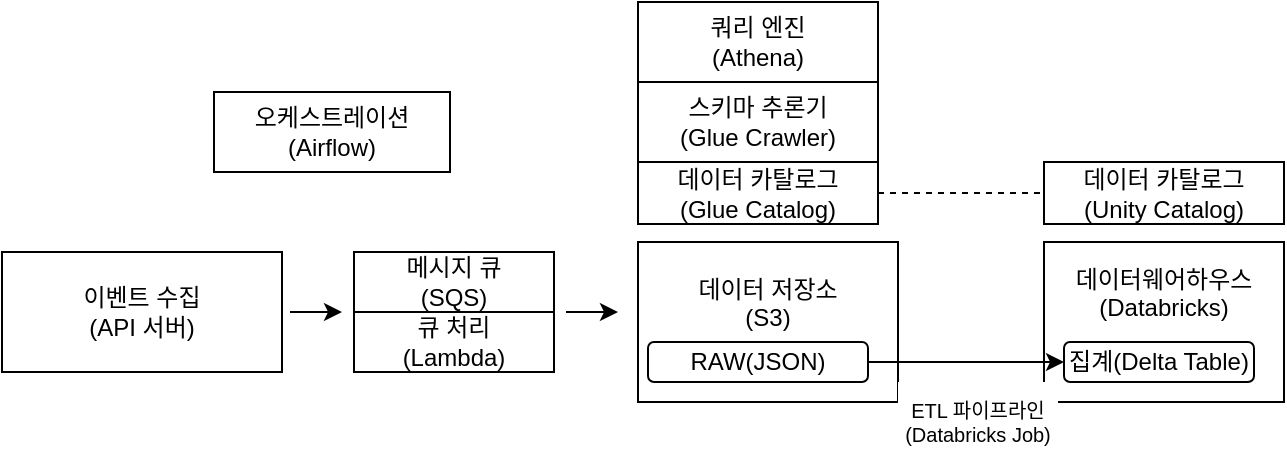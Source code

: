 <mxfile version="26.2.14">
  <diagram name="페이지-1" id="4-Lb67SdzFMOUYUuRfFv">
    <mxGraphModel dx="1030" dy="916" grid="1" gridSize="10" guides="1" tooltips="1" connect="1" arrows="1" fold="1" page="1" pageScale="1" pageWidth="827" pageHeight="1169" math="0" shadow="0">
      <root>
        <mxCell id="0" />
        <mxCell id="1" parent="0" />
        <mxCell id="h7YVWrTTgNY-4MRIAwYg-28" style="edgeStyle=orthogonalEdgeStyle;rounded=0;orthogonalLoop=1;jettySize=auto;html=1;" edge="1" parent="1">
          <mxGeometry relative="1" as="geometry">
            <mxPoint x="204" y="190" as="targetPoint" />
            <mxPoint x="178" y="190" as="sourcePoint" />
          </mxGeometry>
        </mxCell>
        <mxCell id="h7YVWrTTgNY-4MRIAwYg-1" value="&lt;div&gt;이벤트 수집&lt;/div&gt;&lt;div&gt;(API 서버)&lt;/div&gt;" style="rounded=0;whiteSpace=wrap;html=1;" vertex="1" parent="1">
          <mxGeometry x="34" y="160" width="140" height="60" as="geometry" />
        </mxCell>
        <mxCell id="h7YVWrTTgNY-4MRIAwYg-2" value="메시지 큐&lt;br&gt;(SQS)" style="rounded=0;whiteSpace=wrap;html=1;" vertex="1" parent="1">
          <mxGeometry x="210" y="160" width="100" height="30" as="geometry" />
        </mxCell>
        <mxCell id="h7YVWrTTgNY-4MRIAwYg-3" value="&lt;div&gt;큐 처리&lt;/div&gt;&lt;div&gt;(Lambda)&lt;/div&gt;" style="rounded=0;whiteSpace=wrap;html=1;" vertex="1" parent="1">
          <mxGeometry x="210" y="190" width="100" height="30" as="geometry" />
        </mxCell>
        <mxCell id="h7YVWrTTgNY-4MRIAwYg-4" value="" style="rounded=0;whiteSpace=wrap;html=1;" vertex="1" parent="1">
          <mxGeometry x="352" y="155" width="130" height="80" as="geometry" />
        </mxCell>
        <mxCell id="h7YVWrTTgNY-4MRIAwYg-5" value="&lt;div&gt;데이터 카탈로그&lt;br&gt;(Unity Catalog)&lt;/div&gt;" style="rounded=0;whiteSpace=wrap;html=1;" vertex="1" parent="1">
          <mxGeometry x="555" y="115" width="120" height="31" as="geometry" />
        </mxCell>
        <mxCell id="h7YVWrTTgNY-4MRIAwYg-7" value="&lt;div&gt;쿼리 엔진&lt;/div&gt;&lt;div&gt;(Athena)&lt;/div&gt;" style="rounded=0;whiteSpace=wrap;html=1;" vertex="1" parent="1">
          <mxGeometry x="352" y="35" width="120" height="40" as="geometry" />
        </mxCell>
        <mxCell id="h7YVWrTTgNY-4MRIAwYg-8" value="&lt;div&gt;오케스트레이션&lt;/div&gt;&lt;div&gt;(Airflow)&lt;/div&gt;" style="rounded=0;whiteSpace=wrap;html=1;" vertex="1" parent="1">
          <mxGeometry x="140" y="80" width="118" height="40" as="geometry" />
        </mxCell>
        <mxCell id="h7YVWrTTgNY-4MRIAwYg-9" value="" style="rounded=0;whiteSpace=wrap;html=1;" vertex="1" parent="1">
          <mxGeometry x="555" y="155" width="120" height="80" as="geometry" />
        </mxCell>
        <mxCell id="h7YVWrTTgNY-4MRIAwYg-10" value="&lt;div&gt;스키마 추론기&lt;/div&gt;&lt;div&gt;(Glue Crawler)&lt;/div&gt;" style="rounded=0;whiteSpace=wrap;html=1;" vertex="1" parent="1">
          <mxGeometry x="352" y="75" width="120" height="40" as="geometry" />
        </mxCell>
        <mxCell id="h7YVWrTTgNY-4MRIAwYg-26" style="edgeStyle=orthogonalEdgeStyle;rounded=0;orthogonalLoop=1;jettySize=auto;html=1;endArrow=classic;startFill=0;endFill=1;" edge="1" parent="1" source="h7YVWrTTgNY-4MRIAwYg-11" target="h7YVWrTTgNY-4MRIAwYg-12">
          <mxGeometry relative="1" as="geometry" />
        </mxCell>
        <mxCell id="h7YVWrTTgNY-4MRIAwYg-11" value="RAW(JSON)" style="rounded=1;whiteSpace=wrap;html=1;" vertex="1" parent="1">
          <mxGeometry x="357" y="205" width="110" height="20" as="geometry" />
        </mxCell>
        <mxCell id="h7YVWrTTgNY-4MRIAwYg-12" value="집계(Delta Table)" style="rounded=1;whiteSpace=wrap;html=1;" vertex="1" parent="1">
          <mxGeometry x="565" y="205" width="95" height="20" as="geometry" />
        </mxCell>
        <mxCell id="h7YVWrTTgNY-4MRIAwYg-22" value="&lt;div&gt;데이터 저장소&lt;/div&gt;&lt;div&gt;(S3)&lt;/div&gt;" style="text;whiteSpace=wrap;html=1;align=center;" vertex="1" parent="1">
          <mxGeometry x="367" y="165" width="100" height="50" as="geometry" />
        </mxCell>
        <mxCell id="h7YVWrTTgNY-4MRIAwYg-24" style="edgeStyle=orthogonalEdgeStyle;rounded=0;orthogonalLoop=1;jettySize=auto;html=1;endArrow=none;startFill=0;dashed=1;" edge="1" parent="1" source="h7YVWrTTgNY-4MRIAwYg-23" target="h7YVWrTTgNY-4MRIAwYg-5">
          <mxGeometry relative="1" as="geometry" />
        </mxCell>
        <mxCell id="h7YVWrTTgNY-4MRIAwYg-23" value="&lt;div&gt;데이터 카탈로그&lt;br&gt;(Glue Catalog)&lt;/div&gt;" style="rounded=0;whiteSpace=wrap;html=1;" vertex="1" parent="1">
          <mxGeometry x="352" y="115" width="120" height="31" as="geometry" />
        </mxCell>
        <mxCell id="h7YVWrTTgNY-4MRIAwYg-25" value="&lt;div&gt;데이터웨어하우스&lt;/div&gt;&lt;div&gt;(Databricks)&lt;/div&gt;" style="text;whiteSpace=wrap;html=1;align=center;" vertex="1" parent="1">
          <mxGeometry x="555" y="160" width="120" height="50" as="geometry" />
        </mxCell>
        <mxCell id="h7YVWrTTgNY-4MRIAwYg-6" value="&lt;div&gt;ETL 파이프라인&lt;/div&gt;&lt;div&gt;(Databricks Job)&lt;/div&gt;" style="rounded=0;whiteSpace=wrap;html=1;strokeColor=none;fontSize=10;" vertex="1" parent="1">
          <mxGeometry x="482" y="225" width="80" height="40" as="geometry" />
        </mxCell>
        <mxCell id="h7YVWrTTgNY-4MRIAwYg-29" style="edgeStyle=orthogonalEdgeStyle;rounded=0;orthogonalLoop=1;jettySize=auto;html=1;" edge="1" parent="1">
          <mxGeometry relative="1" as="geometry">
            <mxPoint x="342" y="190" as="targetPoint" />
            <mxPoint x="316" y="190" as="sourcePoint" />
          </mxGeometry>
        </mxCell>
      </root>
    </mxGraphModel>
  </diagram>
</mxfile>

